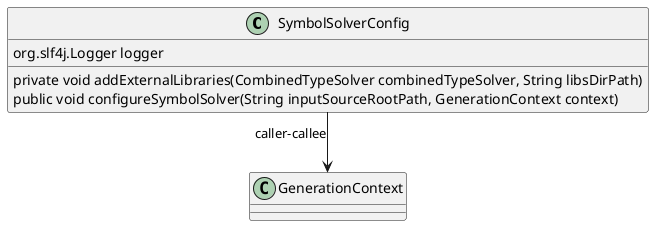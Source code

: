 @startuml
skinparam linetype Ortho
class SymbolSolverConfig {
    org.slf4j.Logger logger
    private void addExternalLibraries(CombinedTypeSolver combinedTypeSolver, String libsDirPath)
    public void configureSymbolSolver(String inputSourceRootPath, GenerationContext context)
}
SymbolSolverConfig --> GenerationContext : caller-callee
@enduml
